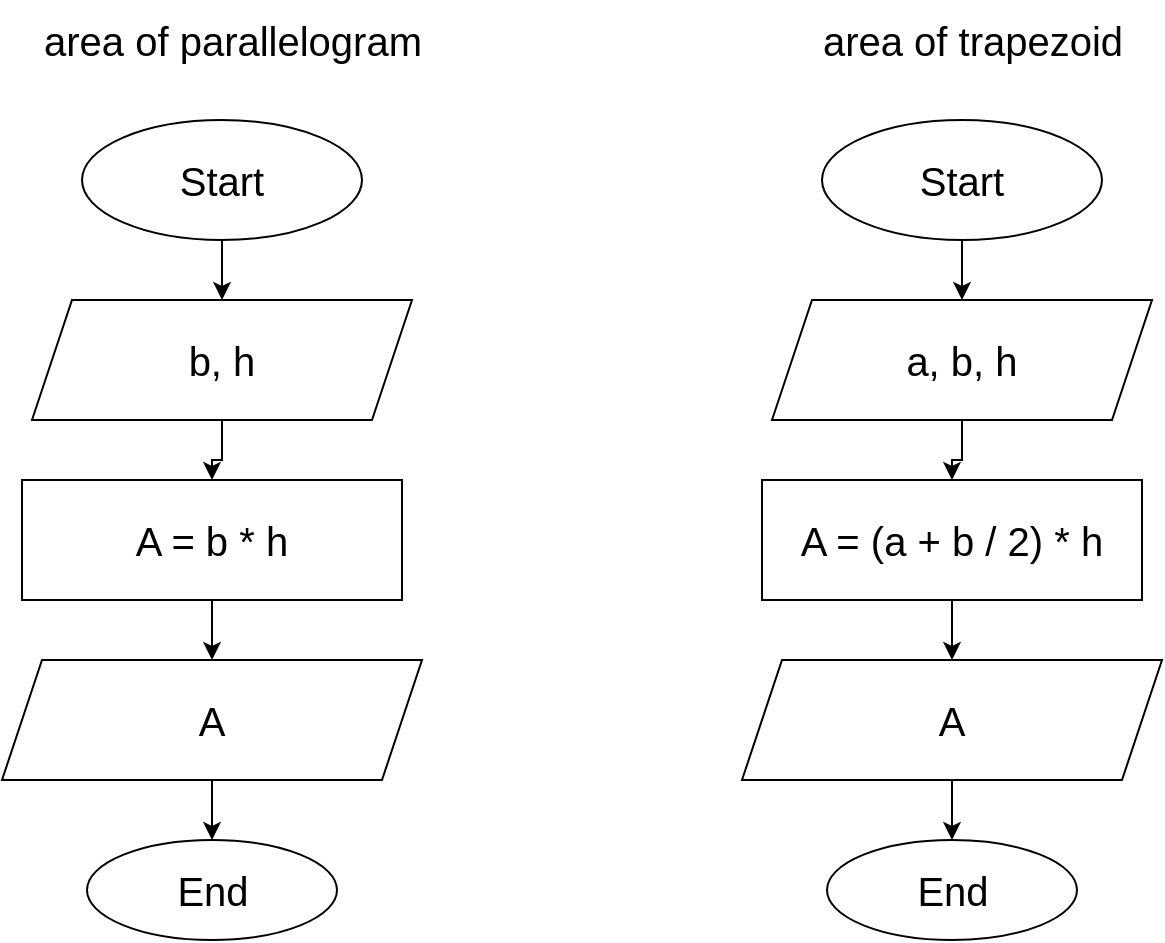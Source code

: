 <mxfile version="20.4.2" type="github"><diagram id="W59Q8FAPmTwm5mrT7L4X" name="Page-1"><mxGraphModel dx="1209" dy="741" grid="1" gridSize="10" guides="1" tooltips="1" connect="1" arrows="1" fold="1" page="1" pageScale="1" pageWidth="850" pageHeight="1100" math="0" shadow="0"><root><mxCell id="0"/><mxCell id="1" parent="0"/><mxCell id="t2EwM36BIAe9IdvxpPOx-3" value="" style="edgeStyle=orthogonalEdgeStyle;rounded=0;orthogonalLoop=1;jettySize=auto;html=1;fontSize=20;" edge="1" parent="1" source="t2EwM36BIAe9IdvxpPOx-1" target="t2EwM36BIAe9IdvxpPOx-2"><mxGeometry relative="1" as="geometry"/></mxCell><mxCell id="t2EwM36BIAe9IdvxpPOx-1" value="&lt;font style=&quot;font-size: 20px;&quot;&gt;Start&lt;/font&gt;" style="ellipse;whiteSpace=wrap;html=1;" vertex="1" parent="1"><mxGeometry x="110" y="100" width="140" height="60" as="geometry"/></mxCell><mxCell id="t2EwM36BIAe9IdvxpPOx-5" value="" style="edgeStyle=orthogonalEdgeStyle;rounded=0;orthogonalLoop=1;jettySize=auto;html=1;fontSize=20;" edge="1" parent="1" source="t2EwM36BIAe9IdvxpPOx-2" target="t2EwM36BIAe9IdvxpPOx-4"><mxGeometry relative="1" as="geometry"/></mxCell><mxCell id="t2EwM36BIAe9IdvxpPOx-2" value="b, h" style="shape=parallelogram;perimeter=parallelogramPerimeter;whiteSpace=wrap;html=1;fixedSize=1;fontSize=20;" vertex="1" parent="1"><mxGeometry x="85" y="190" width="190" height="60" as="geometry"/></mxCell><mxCell id="t2EwM36BIAe9IdvxpPOx-7" value="" style="edgeStyle=orthogonalEdgeStyle;rounded=0;orthogonalLoop=1;jettySize=auto;html=1;fontSize=20;" edge="1" parent="1" source="t2EwM36BIAe9IdvxpPOx-4" target="t2EwM36BIAe9IdvxpPOx-6"><mxGeometry relative="1" as="geometry"/></mxCell><mxCell id="t2EwM36BIAe9IdvxpPOx-4" value="A = b * h" style="rounded=0;whiteSpace=wrap;html=1;fontSize=20;" vertex="1" parent="1"><mxGeometry x="80" y="280" width="190" height="60" as="geometry"/></mxCell><mxCell id="t2EwM36BIAe9IdvxpPOx-9" value="" style="edgeStyle=orthogonalEdgeStyle;rounded=0;orthogonalLoop=1;jettySize=auto;html=1;fontSize=20;" edge="1" parent="1" source="t2EwM36BIAe9IdvxpPOx-6" target="t2EwM36BIAe9IdvxpPOx-8"><mxGeometry relative="1" as="geometry"/></mxCell><mxCell id="t2EwM36BIAe9IdvxpPOx-6" value="A" style="shape=parallelogram;perimeter=parallelogramPerimeter;whiteSpace=wrap;html=1;fixedSize=1;fontSize=20;" vertex="1" parent="1"><mxGeometry x="70" y="370" width="210" height="60" as="geometry"/></mxCell><mxCell id="t2EwM36BIAe9IdvxpPOx-8" value="End" style="ellipse;whiteSpace=wrap;html=1;fontSize=20;" vertex="1" parent="1"><mxGeometry x="112.5" y="460" width="125" height="50" as="geometry"/></mxCell><mxCell id="t2EwM36BIAe9IdvxpPOx-10" value="area of parallelogram" style="text;html=1;align=center;verticalAlign=middle;resizable=0;points=[];autosize=1;strokeColor=none;fillColor=none;fontSize=20;" vertex="1" parent="1"><mxGeometry x="80" y="40" width="210" height="40" as="geometry"/></mxCell><mxCell id="t2EwM36BIAe9IdvxpPOx-11" value="" style="edgeStyle=orthogonalEdgeStyle;rounded=0;orthogonalLoop=1;jettySize=auto;html=1;fontSize=20;" edge="1" parent="1" source="t2EwM36BIAe9IdvxpPOx-12" target="t2EwM36BIAe9IdvxpPOx-14"><mxGeometry relative="1" as="geometry"/></mxCell><mxCell id="t2EwM36BIAe9IdvxpPOx-12" value="&lt;font style=&quot;font-size: 20px;&quot;&gt;Start&lt;/font&gt;" style="ellipse;whiteSpace=wrap;html=1;" vertex="1" parent="1"><mxGeometry x="480" y="100" width="140" height="60" as="geometry"/></mxCell><mxCell id="t2EwM36BIAe9IdvxpPOx-13" value="" style="edgeStyle=orthogonalEdgeStyle;rounded=0;orthogonalLoop=1;jettySize=auto;html=1;fontSize=20;" edge="1" parent="1" source="t2EwM36BIAe9IdvxpPOx-14" target="t2EwM36BIAe9IdvxpPOx-16"><mxGeometry relative="1" as="geometry"/></mxCell><mxCell id="t2EwM36BIAe9IdvxpPOx-14" value="a, b, h" style="shape=parallelogram;perimeter=parallelogramPerimeter;whiteSpace=wrap;html=1;fixedSize=1;fontSize=20;" vertex="1" parent="1"><mxGeometry x="455" y="190" width="190" height="60" as="geometry"/></mxCell><mxCell id="t2EwM36BIAe9IdvxpPOx-15" value="" style="edgeStyle=orthogonalEdgeStyle;rounded=0;orthogonalLoop=1;jettySize=auto;html=1;fontSize=20;" edge="1" parent="1" source="t2EwM36BIAe9IdvxpPOx-16" target="t2EwM36BIAe9IdvxpPOx-18"><mxGeometry relative="1" as="geometry"/></mxCell><mxCell id="t2EwM36BIAe9IdvxpPOx-16" value="A = (a + b / 2) * h" style="rounded=0;whiteSpace=wrap;html=1;fontSize=20;" vertex="1" parent="1"><mxGeometry x="450" y="280" width="190" height="60" as="geometry"/></mxCell><mxCell id="t2EwM36BIAe9IdvxpPOx-17" value="" style="edgeStyle=orthogonalEdgeStyle;rounded=0;orthogonalLoop=1;jettySize=auto;html=1;fontSize=20;" edge="1" parent="1" source="t2EwM36BIAe9IdvxpPOx-18" target="t2EwM36BIAe9IdvxpPOx-19"><mxGeometry relative="1" as="geometry"/></mxCell><mxCell id="t2EwM36BIAe9IdvxpPOx-18" value="A" style="shape=parallelogram;perimeter=parallelogramPerimeter;whiteSpace=wrap;html=1;fixedSize=1;fontSize=20;" vertex="1" parent="1"><mxGeometry x="440" y="370" width="210" height="60" as="geometry"/></mxCell><mxCell id="t2EwM36BIAe9IdvxpPOx-19" value="End" style="ellipse;whiteSpace=wrap;html=1;fontSize=20;" vertex="1" parent="1"><mxGeometry x="482.5" y="460" width="125" height="50" as="geometry"/></mxCell><mxCell id="t2EwM36BIAe9IdvxpPOx-20" value="area of&amp;nbsp;trapezoid" style="text;html=1;align=center;verticalAlign=middle;resizable=0;points=[];autosize=1;strokeColor=none;fillColor=none;fontSize=20;" vertex="1" parent="1"><mxGeometry x="470" y="40" width="170" height="40" as="geometry"/></mxCell></root></mxGraphModel></diagram></mxfile>